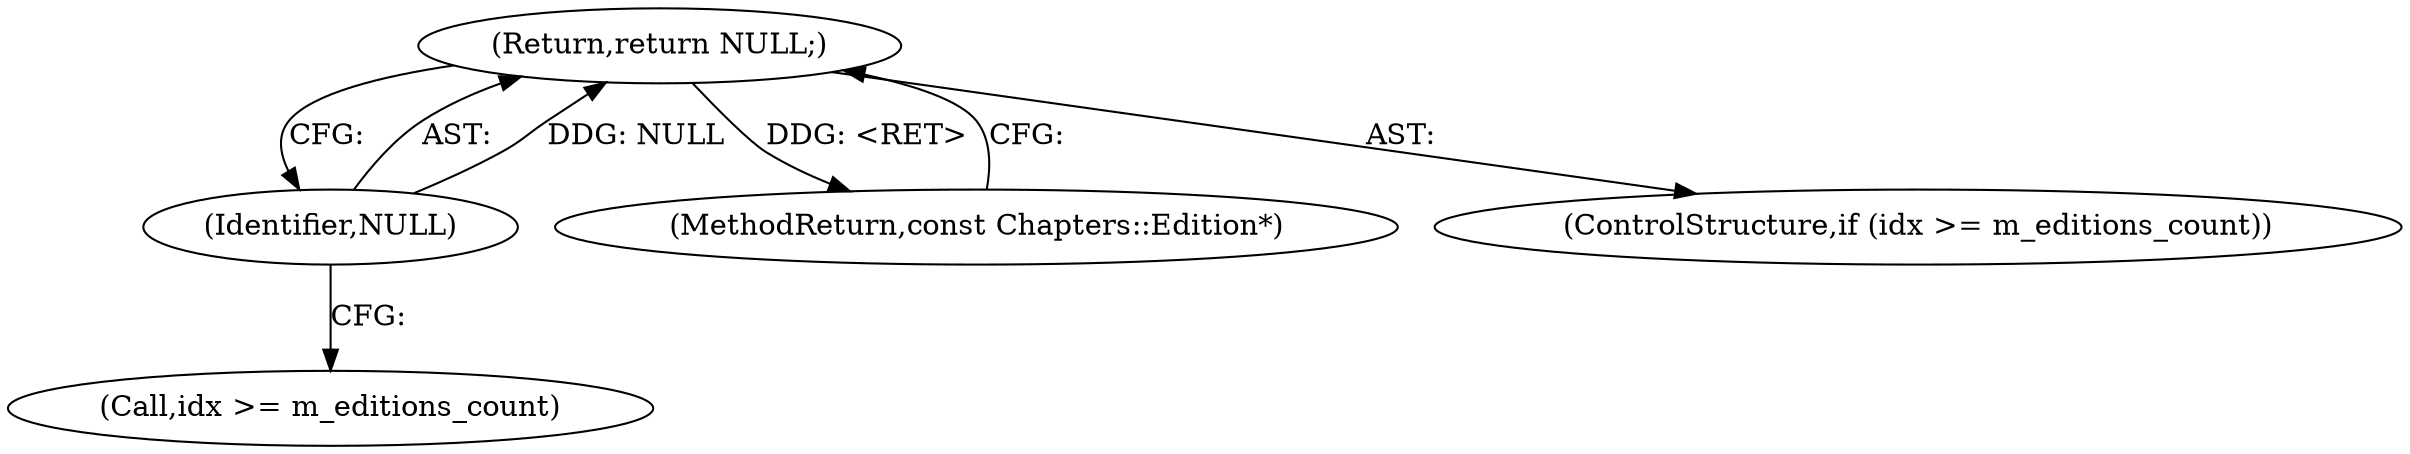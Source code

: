 digraph "1_Android_04839626ed859623901ebd3a5fd483982186b59d_72@del" {
"1000113" [label="(Return,return NULL;)"];
"1000114" [label="(Identifier,NULL)"];
"1000114" [label="(Identifier,NULL)"];
"1000119" [label="(MethodReturn,const Chapters::Edition*)"];
"1000113" [label="(Return,return NULL;)"];
"1000110" [label="(Call,idx >= m_editions_count)"];
"1000109" [label="(ControlStructure,if (idx >= m_editions_count))"];
"1000113" -> "1000109"  [label="AST: "];
"1000113" -> "1000114"  [label="CFG: "];
"1000114" -> "1000113"  [label="AST: "];
"1000119" -> "1000113"  [label="CFG: "];
"1000113" -> "1000119"  [label="DDG: <RET>"];
"1000114" -> "1000113"  [label="DDG: NULL"];
"1000114" -> "1000110"  [label="CFG: "];
}
